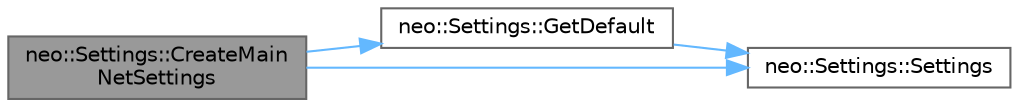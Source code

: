 digraph "neo::Settings::CreateMainNetSettings"
{
 // LATEX_PDF_SIZE
  bgcolor="transparent";
  edge [fontname=Helvetica,fontsize=10,labelfontname=Helvetica,labelfontsize=10];
  node [fontname=Helvetica,fontsize=10,shape=box,height=0.2,width=0.4];
  rankdir="LR";
  Node1 [id="Node000001",label="neo::Settings::CreateMain\lNetSettings",height=0.2,width=0.4,color="gray40", fillcolor="grey60", style="filled", fontcolor="black",tooltip="Creates settings for MainNet."];
  Node1 -> Node2 [id="edge4_Node000001_Node000002",color="steelblue1",style="solid",tooltip=" "];
  Node2 [id="Node000002",label="neo::Settings::GetDefault",height=0.2,width=0.4,color="grey40", fillcolor="white", style="filled",URL="$classneo_1_1_settings.html#a543a708d60877755bbce9d4414ebc014",tooltip="Gets the default settings."];
  Node2 -> Node3 [id="edge5_Node000002_Node000003",color="steelblue1",style="solid",tooltip=" "];
  Node3 [id="Node000003",label="neo::Settings::Settings",height=0.2,width=0.4,color="grey40", fillcolor="white", style="filled",URL="$classneo_1_1_settings.html#a050f89106d4bbb62c7f48b94d4a7cb57",tooltip="Default constructor with default settings."];
  Node1 -> Node3 [id="edge6_Node000001_Node000003",color="steelblue1",style="solid",tooltip=" "];
}
